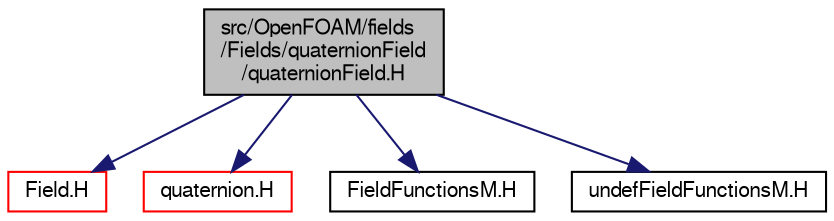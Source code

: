 digraph "src/OpenFOAM/fields/Fields/quaternionField/quaternionField.H"
{
  bgcolor="transparent";
  edge [fontname="FreeSans",fontsize="10",labelfontname="FreeSans",labelfontsize="10"];
  node [fontname="FreeSans",fontsize="10",shape=record];
  Node0 [label="src/OpenFOAM/fields\l/Fields/quaternionField\l/quaternionField.H",height=0.2,width=0.4,color="black", fillcolor="grey75", style="filled", fontcolor="black"];
  Node0 -> Node1 [color="midnightblue",fontsize="10",style="solid",fontname="FreeSans"];
  Node1 [label="Field.H",height=0.2,width=0.4,color="red",URL="$a09575.html"];
  Node0 -> Node81 [color="midnightblue",fontsize="10",style="solid",fontname="FreeSans"];
  Node81 [label="quaternion.H",height=0.2,width=0.4,color="red",URL="$a12443.html"];
  Node0 -> Node59 [color="midnightblue",fontsize="10",style="solid",fontname="FreeSans"];
  Node59 [label="FieldFunctionsM.H",height=0.2,width=0.4,color="black",URL="$a09587.html",tooltip="High performance macro functions for Field<Type> algebra. These expand using either array element acc..."];
  Node0 -> Node79 [color="midnightblue",fontsize="10",style="solid",fontname="FreeSans"];
  Node79 [label="undefFieldFunctionsM.H",height=0.2,width=0.4,color="black",URL="$a09605.html"];
}
